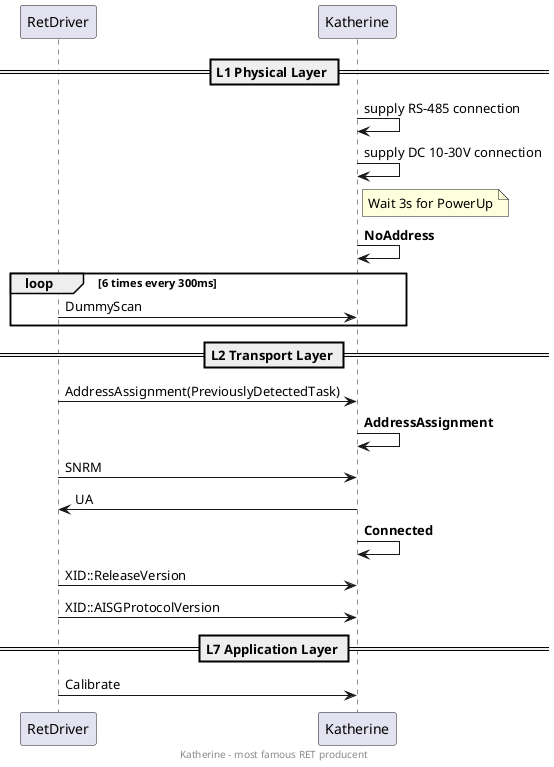 @startuml

participant RetDriver
participant Katherine

== L1 Physical Layer ==

Katherine -> Katherine : supply RS-485 connection
Katherine -> Katherine : supply DC 10-30V connection

note right Katherine
Wait 3s for PowerUp
end note
Katherine -> Katherine : **NoAddress**

loop 6 times every 300ms
    RetDriver -> Katherine : DummyScan
end

== L2 Transport Layer ==

RetDriver -> Katherine : AddressAssignment(PreviouslyDetectedTask)
Katherine -> Katherine : **AddressAssignment**
RetDriver -> Katherine : SNRM
Katherine -> RetDriver : UA
Katherine -> Katherine : **Connected**

RetDriver -> Katherine : XID::ReleaseVersion
RetDriver -> Katherine : XID::AISGProtocolVersion

== L7 Application Layer ==

RetDriver -> Katherine : Calibrate

footer Katherine - most famous RET producent

@enduml
